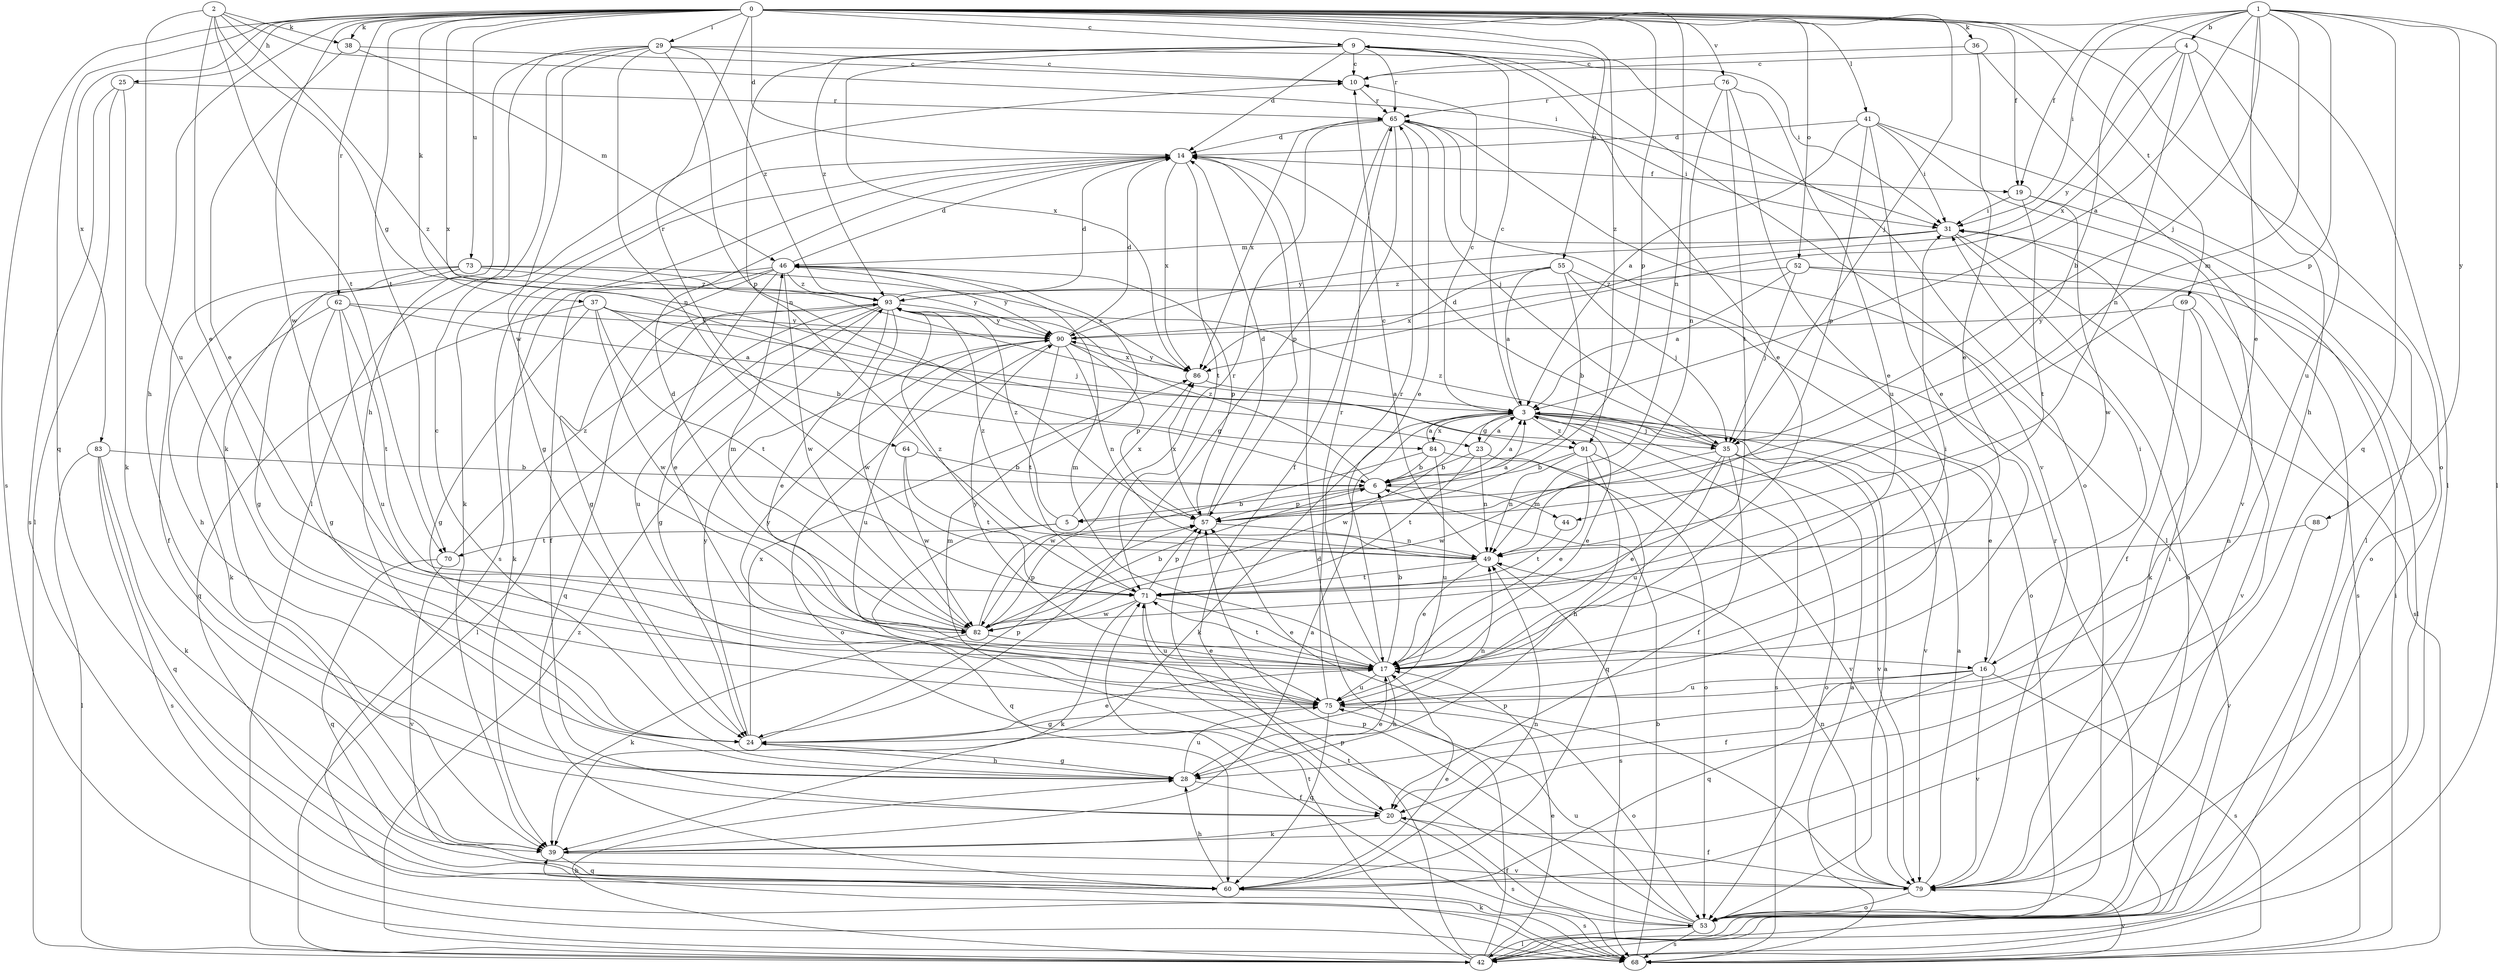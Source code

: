 strict digraph  {
0;
1;
2;
3;
4;
5;
6;
9;
10;
14;
16;
17;
19;
20;
23;
24;
25;
28;
29;
31;
35;
36;
37;
38;
39;
41;
42;
44;
46;
49;
52;
53;
55;
57;
60;
62;
64;
65;
68;
69;
70;
71;
73;
75;
76;
79;
82;
83;
84;
86;
88;
90;
91;
93;
0 -> 9  [label=c];
0 -> 14  [label=d];
0 -> 19  [label=f];
0 -> 25  [label=h];
0 -> 28  [label=h];
0 -> 29  [label=i];
0 -> 35  [label=j];
0 -> 36  [label=k];
0 -> 37  [label=k];
0 -> 38  [label=k];
0 -> 41  [label=l];
0 -> 42  [label=l];
0 -> 49  [label=n];
0 -> 52  [label=o];
0 -> 53  [label=o];
0 -> 55  [label=p];
0 -> 57  [label=p];
0 -> 60  [label=q];
0 -> 62  [label=r];
0 -> 64  [label=r];
0 -> 68  [label=s];
0 -> 69  [label=t];
0 -> 70  [label=t];
0 -> 73  [label=u];
0 -> 76  [label=v];
0 -> 82  [label=w];
0 -> 83  [label=x];
0 -> 84  [label=x];
0 -> 91  [label=z];
1 -> 3  [label=a];
1 -> 4  [label=b];
1 -> 5  [label=b];
1 -> 16  [label=e];
1 -> 19  [label=f];
1 -> 31  [label=i];
1 -> 35  [label=j];
1 -> 42  [label=l];
1 -> 44  [label=m];
1 -> 57  [label=p];
1 -> 60  [label=q];
1 -> 88  [label=y];
2 -> 16  [label=e];
2 -> 23  [label=g];
2 -> 31  [label=i];
2 -> 38  [label=k];
2 -> 70  [label=t];
2 -> 75  [label=u];
2 -> 91  [label=z];
3 -> 9  [label=c];
3 -> 10  [label=c];
3 -> 16  [label=e];
3 -> 17  [label=e];
3 -> 23  [label=g];
3 -> 35  [label=j];
3 -> 39  [label=k];
3 -> 68  [label=s];
3 -> 79  [label=v];
3 -> 82  [label=w];
3 -> 84  [label=x];
3 -> 91  [label=z];
4 -> 10  [label=c];
4 -> 28  [label=h];
4 -> 49  [label=n];
4 -> 75  [label=u];
4 -> 86  [label=x];
4 -> 90  [label=y];
5 -> 60  [label=q];
5 -> 70  [label=t];
5 -> 86  [label=x];
5 -> 93  [label=z];
6 -> 3  [label=a];
6 -> 5  [label=b];
6 -> 44  [label=m];
6 -> 57  [label=p];
6 -> 93  [label=z];
9 -> 10  [label=c];
9 -> 14  [label=d];
9 -> 17  [label=e];
9 -> 49  [label=n];
9 -> 53  [label=o];
9 -> 65  [label=r];
9 -> 79  [label=v];
9 -> 86  [label=x];
9 -> 93  [label=z];
10 -> 65  [label=r];
14 -> 19  [label=f];
14 -> 24  [label=g];
14 -> 39  [label=k];
14 -> 57  [label=p];
14 -> 68  [label=s];
14 -> 71  [label=t];
14 -> 86  [label=x];
16 -> 20  [label=f];
16 -> 31  [label=i];
16 -> 60  [label=q];
16 -> 68  [label=s];
16 -> 75  [label=u];
16 -> 79  [label=v];
17 -> 6  [label=b];
17 -> 28  [label=h];
17 -> 31  [label=i];
17 -> 46  [label=m];
17 -> 65  [label=r];
17 -> 71  [label=t];
17 -> 75  [label=u];
17 -> 90  [label=y];
19 -> 31  [label=i];
19 -> 53  [label=o];
19 -> 71  [label=t];
19 -> 82  [label=w];
20 -> 39  [label=k];
20 -> 46  [label=m];
20 -> 68  [label=s];
23 -> 3  [label=a];
23 -> 6  [label=b];
23 -> 49  [label=n];
23 -> 60  [label=q];
23 -> 71  [label=t];
24 -> 17  [label=e];
24 -> 28  [label=h];
24 -> 49  [label=n];
24 -> 57  [label=p];
24 -> 86  [label=x];
24 -> 90  [label=y];
25 -> 39  [label=k];
25 -> 42  [label=l];
25 -> 65  [label=r];
25 -> 68  [label=s];
28 -> 10  [label=c];
28 -> 17  [label=e];
28 -> 20  [label=f];
28 -> 24  [label=g];
28 -> 75  [label=u];
29 -> 10  [label=c];
29 -> 28  [label=h];
29 -> 31  [label=i];
29 -> 39  [label=k];
29 -> 42  [label=l];
29 -> 49  [label=n];
29 -> 57  [label=p];
29 -> 82  [label=w];
29 -> 93  [label=z];
31 -> 46  [label=m];
31 -> 53  [label=o];
31 -> 68  [label=s];
31 -> 90  [label=y];
35 -> 14  [label=d];
35 -> 17  [label=e];
35 -> 20  [label=f];
35 -> 53  [label=o];
35 -> 75  [label=u];
35 -> 79  [label=v];
35 -> 82  [label=w];
35 -> 93  [label=z];
36 -> 10  [label=c];
36 -> 17  [label=e];
36 -> 42  [label=l];
37 -> 6  [label=b];
37 -> 24  [label=g];
37 -> 35  [label=j];
37 -> 60  [label=q];
37 -> 71  [label=t];
37 -> 82  [label=w];
37 -> 90  [label=y];
38 -> 10  [label=c];
38 -> 17  [label=e];
38 -> 46  [label=m];
39 -> 3  [label=a];
39 -> 60  [label=q];
39 -> 79  [label=v];
41 -> 3  [label=a];
41 -> 14  [label=d];
41 -> 17  [label=e];
41 -> 31  [label=i];
41 -> 42  [label=l];
41 -> 57  [label=p];
41 -> 79  [label=v];
42 -> 14  [label=d];
42 -> 17  [label=e];
42 -> 28  [label=h];
42 -> 57  [label=p];
42 -> 65  [label=r];
42 -> 71  [label=t];
42 -> 93  [label=z];
44 -> 71  [label=t];
46 -> 14  [label=d];
46 -> 17  [label=e];
46 -> 20  [label=f];
46 -> 24  [label=g];
46 -> 39  [label=k];
46 -> 57  [label=p];
46 -> 82  [label=w];
46 -> 90  [label=y];
46 -> 93  [label=z];
49 -> 10  [label=c];
49 -> 17  [label=e];
49 -> 68  [label=s];
49 -> 71  [label=t];
49 -> 93  [label=z];
52 -> 3  [label=a];
52 -> 35  [label=j];
52 -> 42  [label=l];
52 -> 68  [label=s];
52 -> 93  [label=z];
53 -> 3  [label=a];
53 -> 20  [label=f];
53 -> 42  [label=l];
53 -> 57  [label=p];
53 -> 68  [label=s];
53 -> 71  [label=t];
53 -> 75  [label=u];
55 -> 3  [label=a];
55 -> 6  [label=b];
55 -> 35  [label=j];
55 -> 53  [label=o];
55 -> 86  [label=x];
55 -> 93  [label=z];
57 -> 3  [label=a];
57 -> 14  [label=d];
57 -> 49  [label=n];
57 -> 86  [label=x];
60 -> 17  [label=e];
60 -> 28  [label=h];
60 -> 49  [label=n];
60 -> 68  [label=s];
62 -> 3  [label=a];
62 -> 24  [label=g];
62 -> 39  [label=k];
62 -> 71  [label=t];
62 -> 75  [label=u];
62 -> 90  [label=y];
64 -> 6  [label=b];
64 -> 71  [label=t];
64 -> 82  [label=w];
65 -> 14  [label=d];
65 -> 17  [label=e];
65 -> 20  [label=f];
65 -> 24  [label=g];
65 -> 31  [label=i];
65 -> 35  [label=j];
65 -> 42  [label=l];
65 -> 86  [label=x];
68 -> 3  [label=a];
68 -> 6  [label=b];
68 -> 31  [label=i];
68 -> 39  [label=k];
68 -> 79  [label=v];
69 -> 20  [label=f];
69 -> 39  [label=k];
69 -> 79  [label=v];
69 -> 90  [label=y];
70 -> 60  [label=q];
70 -> 79  [label=v];
70 -> 93  [label=z];
71 -> 17  [label=e];
71 -> 39  [label=k];
71 -> 57  [label=p];
71 -> 75  [label=u];
71 -> 82  [label=w];
71 -> 93  [label=z];
73 -> 20  [label=f];
73 -> 24  [label=g];
73 -> 28  [label=h];
73 -> 86  [label=x];
73 -> 90  [label=y];
73 -> 93  [label=z];
75 -> 24  [label=g];
75 -> 53  [label=o];
75 -> 60  [label=q];
75 -> 65  [label=r];
75 -> 90  [label=y];
76 -> 17  [label=e];
76 -> 49  [label=n];
76 -> 65  [label=r];
76 -> 71  [label=t];
76 -> 75  [label=u];
79 -> 3  [label=a];
79 -> 20  [label=f];
79 -> 31  [label=i];
79 -> 49  [label=n];
79 -> 53  [label=o];
79 -> 57  [label=p];
82 -> 6  [label=b];
82 -> 14  [label=d];
82 -> 17  [label=e];
82 -> 39  [label=k];
82 -> 46  [label=m];
82 -> 57  [label=p];
82 -> 65  [label=r];
83 -> 6  [label=b];
83 -> 39  [label=k];
83 -> 42  [label=l];
83 -> 60  [label=q];
83 -> 68  [label=s];
84 -> 3  [label=a];
84 -> 6  [label=b];
84 -> 53  [label=o];
84 -> 75  [label=u];
84 -> 82  [label=w];
86 -> 3  [label=a];
86 -> 90  [label=y];
88 -> 49  [label=n];
88 -> 79  [label=v];
90 -> 14  [label=d];
90 -> 49  [label=n];
90 -> 53  [label=o];
90 -> 57  [label=p];
90 -> 71  [label=t];
90 -> 75  [label=u];
90 -> 86  [label=x];
91 -> 6  [label=b];
91 -> 17  [label=e];
91 -> 28  [label=h];
91 -> 49  [label=n];
91 -> 79  [label=v];
93 -> 14  [label=d];
93 -> 17  [label=e];
93 -> 24  [label=g];
93 -> 42  [label=l];
93 -> 60  [label=q];
93 -> 75  [label=u];
93 -> 82  [label=w];
93 -> 90  [label=y];
}
